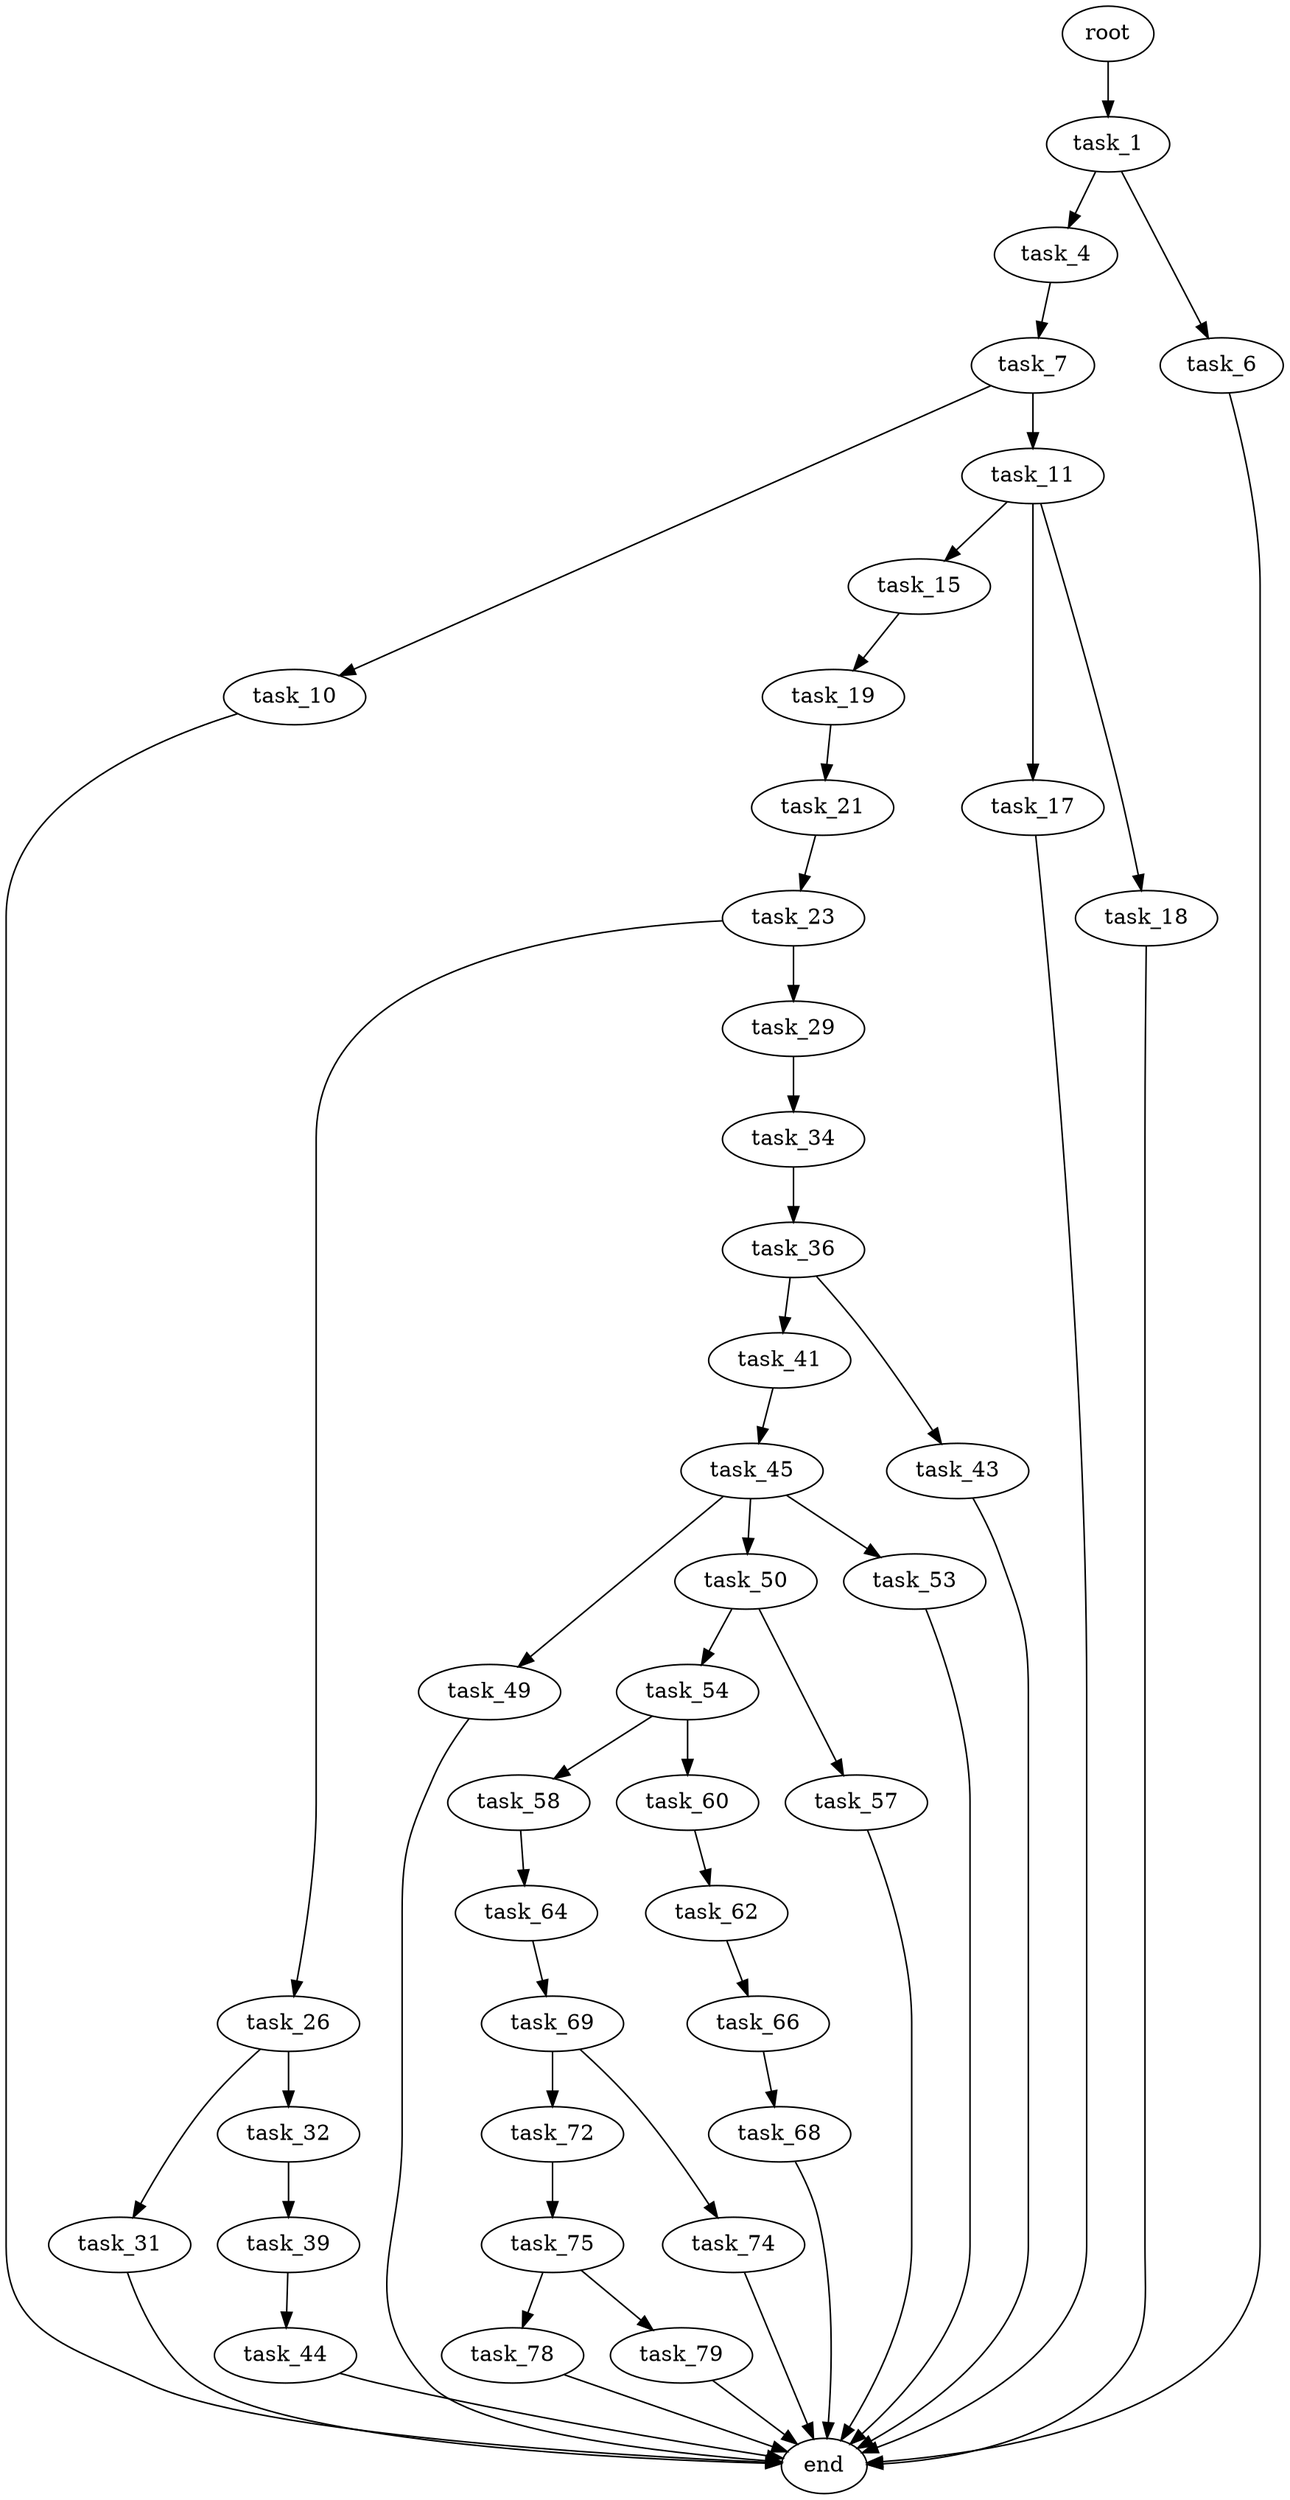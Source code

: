 digraph G {
  root [size="0.000000"];
  task_1 [size="7890266900.000000"];
  task_4 [size="135939586128.000000"];
  task_6 [size="110076033349.000000"];
  task_7 [size="100510383619.000000"];
  end [size="0.000000"];
  task_10 [size="18338619212.000000"];
  task_11 [size="614506282739.000000"];
  task_15 [size="121764563436.000000"];
  task_17 [size="286418044705.000000"];
  task_18 [size="6470235454.000000"];
  task_19 [size="1875814769.000000"];
  task_21 [size="554674393687.000000"];
  task_23 [size="368293445632.000000"];
  task_26 [size="19123790641.000000"];
  task_29 [size="1619891771.000000"];
  task_31 [size="315924880996.000000"];
  task_32 [size="134217728000.000000"];
  task_34 [size="28991029248.000000"];
  task_39 [size="28991029248.000000"];
  task_36 [size="41915599716.000000"];
  task_41 [size="9804080671.000000"];
  task_43 [size="4756882222.000000"];
  task_44 [size="7377219462.000000"];
  task_45 [size="329320714372.000000"];
  task_49 [size="172455766332.000000"];
  task_50 [size="198553439383.000000"];
  task_53 [size="28991029248.000000"];
  task_54 [size="248532622634.000000"];
  task_57 [size="22408080112.000000"];
  task_58 [size="277376155524.000000"];
  task_60 [size="729397072508.000000"];
  task_64 [size="22349490827.000000"];
  task_62 [size="68719476736.000000"];
  task_66 [size="22803179830.000000"];
  task_69 [size="782757789696.000000"];
  task_68 [size="11921666470.000000"];
  task_72 [size="3248844267.000000"];
  task_74 [size="4695362653.000000"];
  task_75 [size="1094426362671.000000"];
  task_78 [size="4775216523.000000"];
  task_79 [size="348404176588.000000"];

  root -> task_1 [size="1.000000"];
  task_1 -> task_4 [size="134217728.000000"];
  task_1 -> task_6 [size="134217728.000000"];
  task_4 -> task_7 [size="134217728.000000"];
  task_6 -> end [size="1.000000"];
  task_7 -> task_10 [size="301989888.000000"];
  task_7 -> task_11 [size="301989888.000000"];
  task_10 -> end [size="1.000000"];
  task_11 -> task_15 [size="411041792.000000"];
  task_11 -> task_17 [size="411041792.000000"];
  task_11 -> task_18 [size="411041792.000000"];
  task_15 -> task_19 [size="209715200.000000"];
  task_17 -> end [size="1.000000"];
  task_18 -> end [size="1.000000"];
  task_19 -> task_21 [size="75497472.000000"];
  task_21 -> task_23 [size="838860800.000000"];
  task_23 -> task_26 [size="411041792.000000"];
  task_23 -> task_29 [size="411041792.000000"];
  task_26 -> task_31 [size="411041792.000000"];
  task_26 -> task_32 [size="411041792.000000"];
  task_29 -> task_34 [size="33554432.000000"];
  task_31 -> end [size="1.000000"];
  task_32 -> task_39 [size="209715200.000000"];
  task_34 -> task_36 [size="75497472.000000"];
  task_39 -> task_44 [size="75497472.000000"];
  task_36 -> task_41 [size="838860800.000000"];
  task_36 -> task_43 [size="838860800.000000"];
  task_41 -> task_45 [size="411041792.000000"];
  task_43 -> end [size="1.000000"];
  task_44 -> end [size="1.000000"];
  task_45 -> task_49 [size="536870912.000000"];
  task_45 -> task_50 [size="536870912.000000"];
  task_45 -> task_53 [size="536870912.000000"];
  task_49 -> end [size="1.000000"];
  task_50 -> task_54 [size="209715200.000000"];
  task_50 -> task_57 [size="209715200.000000"];
  task_53 -> end [size="1.000000"];
  task_54 -> task_58 [size="209715200.000000"];
  task_54 -> task_60 [size="209715200.000000"];
  task_57 -> end [size="1.000000"];
  task_58 -> task_64 [size="536870912.000000"];
  task_60 -> task_62 [size="536870912.000000"];
  task_64 -> task_69 [size="411041792.000000"];
  task_62 -> task_66 [size="134217728.000000"];
  task_66 -> task_68 [size="536870912.000000"];
  task_69 -> task_72 [size="679477248.000000"];
  task_69 -> task_74 [size="679477248.000000"];
  task_68 -> end [size="1.000000"];
  task_72 -> task_75 [size="209715200.000000"];
  task_74 -> end [size="1.000000"];
  task_75 -> task_78 [size="838860800.000000"];
  task_75 -> task_79 [size="838860800.000000"];
  task_78 -> end [size="1.000000"];
  task_79 -> end [size="1.000000"];
}
